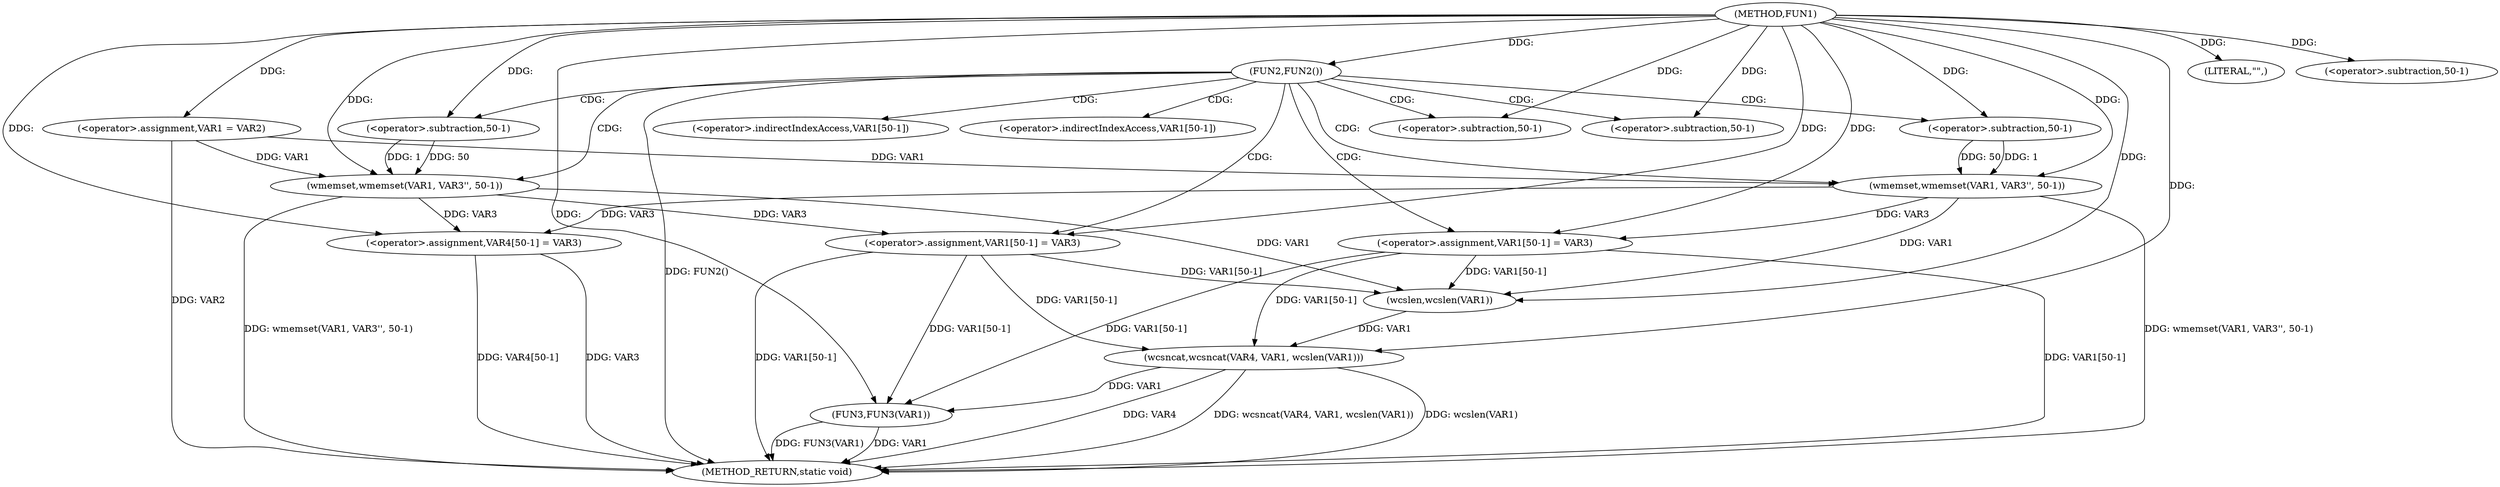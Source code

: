 digraph FUN1 {  
"1000100" [label = "(METHOD,FUN1)" ]
"1000154" [label = "(METHOD_RETURN,static void)" ]
"1000104" [label = "(<operator>.assignment,VAR1 = VAR2)" ]
"1000108" [label = "(FUN2,FUN2())" ]
"1000110" [label = "(wmemset,wmemset(VAR1, VAR3'', 50-1))" ]
"1000113" [label = "(<operator>.subtraction,50-1)" ]
"1000116" [label = "(<operator>.assignment,VAR1[50-1] = VAR3)" ]
"1000119" [label = "(<operator>.subtraction,50-1)" ]
"1000125" [label = "(wmemset,wmemset(VAR1, VAR3'', 50-1))" ]
"1000128" [label = "(<operator>.subtraction,50-1)" ]
"1000131" [label = "(<operator>.assignment,VAR1[50-1] = VAR3)" ]
"1000134" [label = "(<operator>.subtraction,50-1)" ]
"1000139" [label = "(LITERAL,\"\",)" ]
"1000140" [label = "(wcsncat,wcsncat(VAR4, VAR1, wcslen(VAR1)))" ]
"1000143" [label = "(wcslen,wcslen(VAR1))" ]
"1000145" [label = "(<operator>.assignment,VAR4[50-1] = VAR3)" ]
"1000148" [label = "(<operator>.subtraction,50-1)" ]
"1000152" [label = "(FUN3,FUN3(VAR1))" ]
"1000117" [label = "(<operator>.indirectIndexAccess,VAR1[50-1])" ]
"1000132" [label = "(<operator>.indirectIndexAccess,VAR1[50-1])" ]
  "1000116" -> "1000154"  [ label = "DDG: VAR1[50-1]"] 
  "1000125" -> "1000154"  [ label = "DDG: wmemset(VAR1, VAR3'', 50-1)"] 
  "1000108" -> "1000154"  [ label = "DDG: FUN2()"] 
  "1000145" -> "1000154"  [ label = "DDG: VAR3"] 
  "1000152" -> "1000154"  [ label = "DDG: VAR1"] 
  "1000110" -> "1000154"  [ label = "DDG: wmemset(VAR1, VAR3'', 50-1)"] 
  "1000145" -> "1000154"  [ label = "DDG: VAR4[50-1]"] 
  "1000104" -> "1000154"  [ label = "DDG: VAR2"] 
  "1000131" -> "1000154"  [ label = "DDG: VAR1[50-1]"] 
  "1000140" -> "1000154"  [ label = "DDG: VAR4"] 
  "1000140" -> "1000154"  [ label = "DDG: wcsncat(VAR4, VAR1, wcslen(VAR1))"] 
  "1000152" -> "1000154"  [ label = "DDG: FUN3(VAR1)"] 
  "1000140" -> "1000154"  [ label = "DDG: wcslen(VAR1)"] 
  "1000100" -> "1000104"  [ label = "DDG: "] 
  "1000100" -> "1000108"  [ label = "DDG: "] 
  "1000104" -> "1000110"  [ label = "DDG: VAR1"] 
  "1000100" -> "1000110"  [ label = "DDG: "] 
  "1000113" -> "1000110"  [ label = "DDG: 50"] 
  "1000113" -> "1000110"  [ label = "DDG: 1"] 
  "1000100" -> "1000113"  [ label = "DDG: "] 
  "1000110" -> "1000116"  [ label = "DDG: VAR3"] 
  "1000100" -> "1000116"  [ label = "DDG: "] 
  "1000100" -> "1000119"  [ label = "DDG: "] 
  "1000104" -> "1000125"  [ label = "DDG: VAR1"] 
  "1000100" -> "1000125"  [ label = "DDG: "] 
  "1000128" -> "1000125"  [ label = "DDG: 50"] 
  "1000128" -> "1000125"  [ label = "DDG: 1"] 
  "1000100" -> "1000128"  [ label = "DDG: "] 
  "1000125" -> "1000131"  [ label = "DDG: VAR3"] 
  "1000100" -> "1000131"  [ label = "DDG: "] 
  "1000100" -> "1000134"  [ label = "DDG: "] 
  "1000100" -> "1000139"  [ label = "DDG: "] 
  "1000100" -> "1000140"  [ label = "DDG: "] 
  "1000116" -> "1000140"  [ label = "DDG: VAR1[50-1]"] 
  "1000131" -> "1000140"  [ label = "DDG: VAR1[50-1]"] 
  "1000143" -> "1000140"  [ label = "DDG: VAR1"] 
  "1000116" -> "1000143"  [ label = "DDG: VAR1[50-1]"] 
  "1000125" -> "1000143"  [ label = "DDG: VAR1"] 
  "1000131" -> "1000143"  [ label = "DDG: VAR1[50-1]"] 
  "1000110" -> "1000143"  [ label = "DDG: VAR1"] 
  "1000100" -> "1000143"  [ label = "DDG: "] 
  "1000100" -> "1000145"  [ label = "DDG: "] 
  "1000110" -> "1000145"  [ label = "DDG: VAR3"] 
  "1000125" -> "1000145"  [ label = "DDG: VAR3"] 
  "1000100" -> "1000148"  [ label = "DDG: "] 
  "1000116" -> "1000152"  [ label = "DDG: VAR1[50-1]"] 
  "1000140" -> "1000152"  [ label = "DDG: VAR1"] 
  "1000131" -> "1000152"  [ label = "DDG: VAR1[50-1]"] 
  "1000100" -> "1000152"  [ label = "DDG: "] 
  "1000108" -> "1000110"  [ label = "CDG: "] 
  "1000108" -> "1000125"  [ label = "CDG: "] 
  "1000108" -> "1000116"  [ label = "CDG: "] 
  "1000108" -> "1000131"  [ label = "CDG: "] 
  "1000108" -> "1000117"  [ label = "CDG: "] 
  "1000108" -> "1000113"  [ label = "CDG: "] 
  "1000108" -> "1000132"  [ label = "CDG: "] 
  "1000108" -> "1000128"  [ label = "CDG: "] 
  "1000108" -> "1000119"  [ label = "CDG: "] 
  "1000108" -> "1000134"  [ label = "CDG: "] 
}
